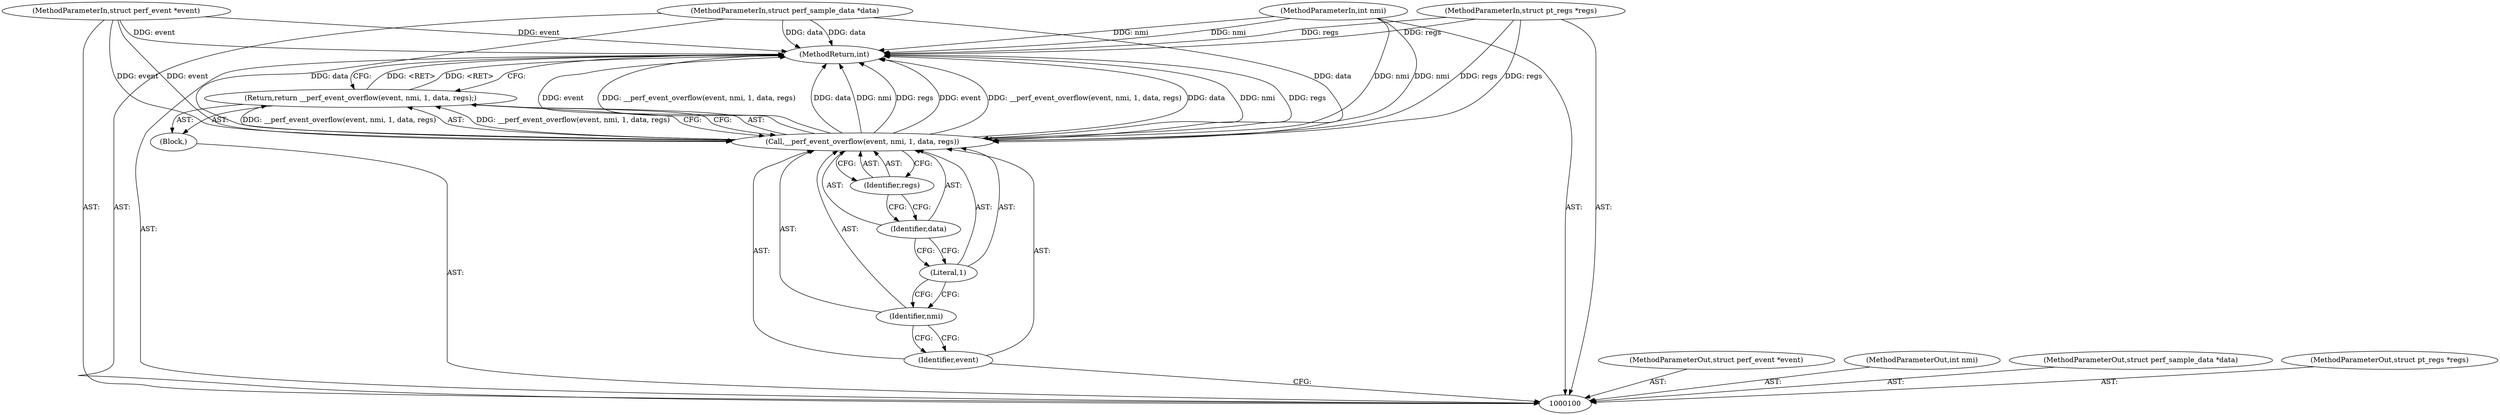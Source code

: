 digraph "1_linux_a8b0ca17b80e92faab46ee7179ba9e99ccb61233_60" {
"1000113" [label="(MethodReturn,int)"];
"1000101" [label="(MethodParameterIn,struct perf_event *event)"];
"1000128" [label="(MethodParameterOut,struct perf_event *event)"];
"1000102" [label="(MethodParameterIn,int nmi)"];
"1000129" [label="(MethodParameterOut,int nmi)"];
"1000103" [label="(MethodParameterIn,struct perf_sample_data *data)"];
"1000130" [label="(MethodParameterOut,struct perf_sample_data *data)"];
"1000104" [label="(MethodParameterIn,struct pt_regs *regs)"];
"1000131" [label="(MethodParameterOut,struct pt_regs *regs)"];
"1000105" [label="(Block,)"];
"1000106" [label="(Return,return __perf_event_overflow(event, nmi, 1, data, regs);)"];
"1000108" [label="(Identifier,event)"];
"1000109" [label="(Identifier,nmi)"];
"1000110" [label="(Literal,1)"];
"1000111" [label="(Identifier,data)"];
"1000112" [label="(Identifier,regs)"];
"1000107" [label="(Call,__perf_event_overflow(event, nmi, 1, data, regs))"];
"1000113" -> "1000100"  [label="AST: "];
"1000113" -> "1000106"  [label="CFG: "];
"1000106" -> "1000113"  [label="DDG: <RET>"];
"1000107" -> "1000113"  [label="DDG: event"];
"1000107" -> "1000113"  [label="DDG: __perf_event_overflow(event, nmi, 1, data, regs)"];
"1000107" -> "1000113"  [label="DDG: data"];
"1000107" -> "1000113"  [label="DDG: nmi"];
"1000107" -> "1000113"  [label="DDG: regs"];
"1000104" -> "1000113"  [label="DDG: regs"];
"1000103" -> "1000113"  [label="DDG: data"];
"1000101" -> "1000113"  [label="DDG: event"];
"1000102" -> "1000113"  [label="DDG: nmi"];
"1000101" -> "1000100"  [label="AST: "];
"1000101" -> "1000113"  [label="DDG: event"];
"1000101" -> "1000107"  [label="DDG: event"];
"1000128" -> "1000100"  [label="AST: "];
"1000102" -> "1000100"  [label="AST: "];
"1000102" -> "1000113"  [label="DDG: nmi"];
"1000102" -> "1000107"  [label="DDG: nmi"];
"1000129" -> "1000100"  [label="AST: "];
"1000103" -> "1000100"  [label="AST: "];
"1000103" -> "1000113"  [label="DDG: data"];
"1000103" -> "1000107"  [label="DDG: data"];
"1000130" -> "1000100"  [label="AST: "];
"1000104" -> "1000100"  [label="AST: "];
"1000104" -> "1000113"  [label="DDG: regs"];
"1000104" -> "1000107"  [label="DDG: regs"];
"1000131" -> "1000100"  [label="AST: "];
"1000105" -> "1000100"  [label="AST: "];
"1000106" -> "1000105"  [label="AST: "];
"1000106" -> "1000105"  [label="AST: "];
"1000106" -> "1000107"  [label="CFG: "];
"1000107" -> "1000106"  [label="AST: "];
"1000113" -> "1000106"  [label="CFG: "];
"1000106" -> "1000113"  [label="DDG: <RET>"];
"1000107" -> "1000106"  [label="DDG: __perf_event_overflow(event, nmi, 1, data, regs)"];
"1000108" -> "1000107"  [label="AST: "];
"1000108" -> "1000100"  [label="CFG: "];
"1000109" -> "1000108"  [label="CFG: "];
"1000109" -> "1000107"  [label="AST: "];
"1000109" -> "1000108"  [label="CFG: "];
"1000110" -> "1000109"  [label="CFG: "];
"1000110" -> "1000107"  [label="AST: "];
"1000110" -> "1000109"  [label="CFG: "];
"1000111" -> "1000110"  [label="CFG: "];
"1000111" -> "1000107"  [label="AST: "];
"1000111" -> "1000110"  [label="CFG: "];
"1000112" -> "1000111"  [label="CFG: "];
"1000112" -> "1000107"  [label="AST: "];
"1000112" -> "1000111"  [label="CFG: "];
"1000107" -> "1000112"  [label="CFG: "];
"1000107" -> "1000106"  [label="AST: "];
"1000107" -> "1000112"  [label="CFG: "];
"1000108" -> "1000107"  [label="AST: "];
"1000109" -> "1000107"  [label="AST: "];
"1000110" -> "1000107"  [label="AST: "];
"1000111" -> "1000107"  [label="AST: "];
"1000112" -> "1000107"  [label="AST: "];
"1000106" -> "1000107"  [label="CFG: "];
"1000107" -> "1000113"  [label="DDG: event"];
"1000107" -> "1000113"  [label="DDG: __perf_event_overflow(event, nmi, 1, data, regs)"];
"1000107" -> "1000113"  [label="DDG: data"];
"1000107" -> "1000113"  [label="DDG: nmi"];
"1000107" -> "1000113"  [label="DDG: regs"];
"1000107" -> "1000106"  [label="DDG: __perf_event_overflow(event, nmi, 1, data, regs)"];
"1000101" -> "1000107"  [label="DDG: event"];
"1000102" -> "1000107"  [label="DDG: nmi"];
"1000103" -> "1000107"  [label="DDG: data"];
"1000104" -> "1000107"  [label="DDG: regs"];
}
